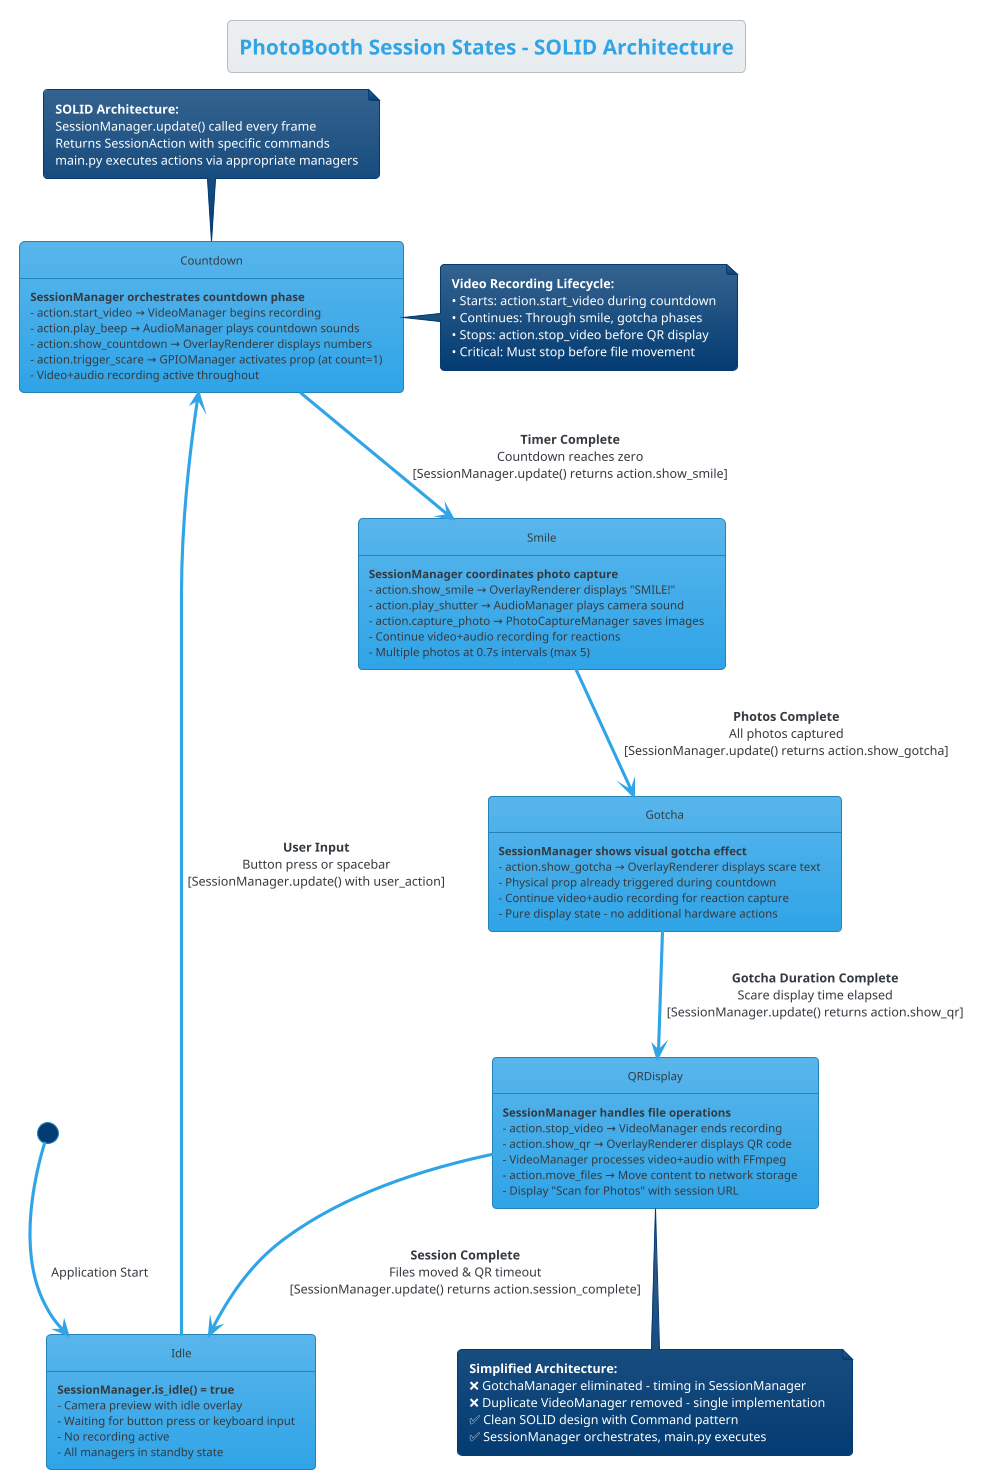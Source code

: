 @startuml PhotoBoothSessionStateDiagram
!theme cerulean
title PhotoBooth Session States - SOLID Architecture

[*] --> Idle : Application Start

state Idle {
  Idle : **SessionManager.is_idle() = true**
  Idle : - Camera preview with idle overlay
  Idle : - Waiting for button press or keyboard input
  Idle : - No recording active
  Idle : - All managers in standby state
}

state Countdown {
  Countdown : **SessionManager orchestrates countdown phase**
  Countdown : - action.start_video → VideoManager begins recording
  Countdown : - action.play_beep → AudioManager plays countdown sounds
  Countdown : - action.show_countdown → OverlayRenderer displays numbers
  Countdown : - action.trigger_scare → GPIOManager activates prop (at count=1)
  Countdown : - Video+audio recording active throughout
}

state Smile {
  Smile : **SessionManager coordinates photo capture**
  Smile : - action.show_smile → OverlayRenderer displays "SMILE!"
  Smile : - action.play_shutter → AudioManager plays camera sound
  Smile : - action.capture_photo → PhotoCaptureManager saves images
  Smile : - Continue video+audio recording for reactions
  Smile : - Multiple photos at 0.7s intervals (max 5)
}

state Gotcha {
  Gotcha : **SessionManager shows visual gotcha effect**
  Gotcha : - action.show_gotcha → OverlayRenderer displays scare text
  Gotcha : - Physical prop already triggered during countdown
  Gotcha : - Continue video+audio recording for reaction capture
  Gotcha : - Pure display state - no additional hardware actions
}

state QRDisplay {
  QRDisplay : **SessionManager handles file operations**
  QRDisplay : - action.stop_video → VideoManager ends recording
  QRDisplay : - action.show_qr → OverlayRenderer displays QR code
  QRDisplay : - VideoManager processes video+audio with FFmpeg  
  QRDisplay : - action.move_files → Move content to network storage
  QRDisplay : - Display "Scan for Photos" with session URL
}

Idle --> Countdown : **User Input**\nButton press or spacebar\n[SessionManager.update() with user_action]

Countdown --> Smile : **Timer Complete**\nCountdown reaches zero\n[SessionManager.update() returns action.show_smile]

Smile --> Gotcha : **Photos Complete**\nAll photos captured\n[SessionManager.update() returns action.show_gotcha]

Gotcha --> QRDisplay : **Gotcha Duration Complete**\nScare display time elapsed\n[SessionManager.update() returns action.show_qr]

QRDisplay --> Idle : **Session Complete**\nFiles moved & QR timeout\n[SessionManager.update() returns action.session_complete]

note top of Countdown
  **SOLID Architecture:**
  SessionManager.update() called every frame
  Returns SessionAction with specific commands
  main.py executes actions via appropriate managers
end note

note right of Countdown
  **Video Recording Lifecycle:**
  • Starts: action.start_video during countdown
  • Continues: Through smile, gotcha phases
  • Stops: action.stop_video before QR display  
  • Critical: Must stop before file movement
end note

note bottom of QRDisplay
  **Simplified Architecture:**
  ❌ GotchaManager eliminated - timing in SessionManager
  ❌ Duplicate VideoManager removed - single implementation  
  ✅ Clean SOLID design with Command pattern
  ✅ SessionManager orchestrates, main.py executes
end note

@enduml